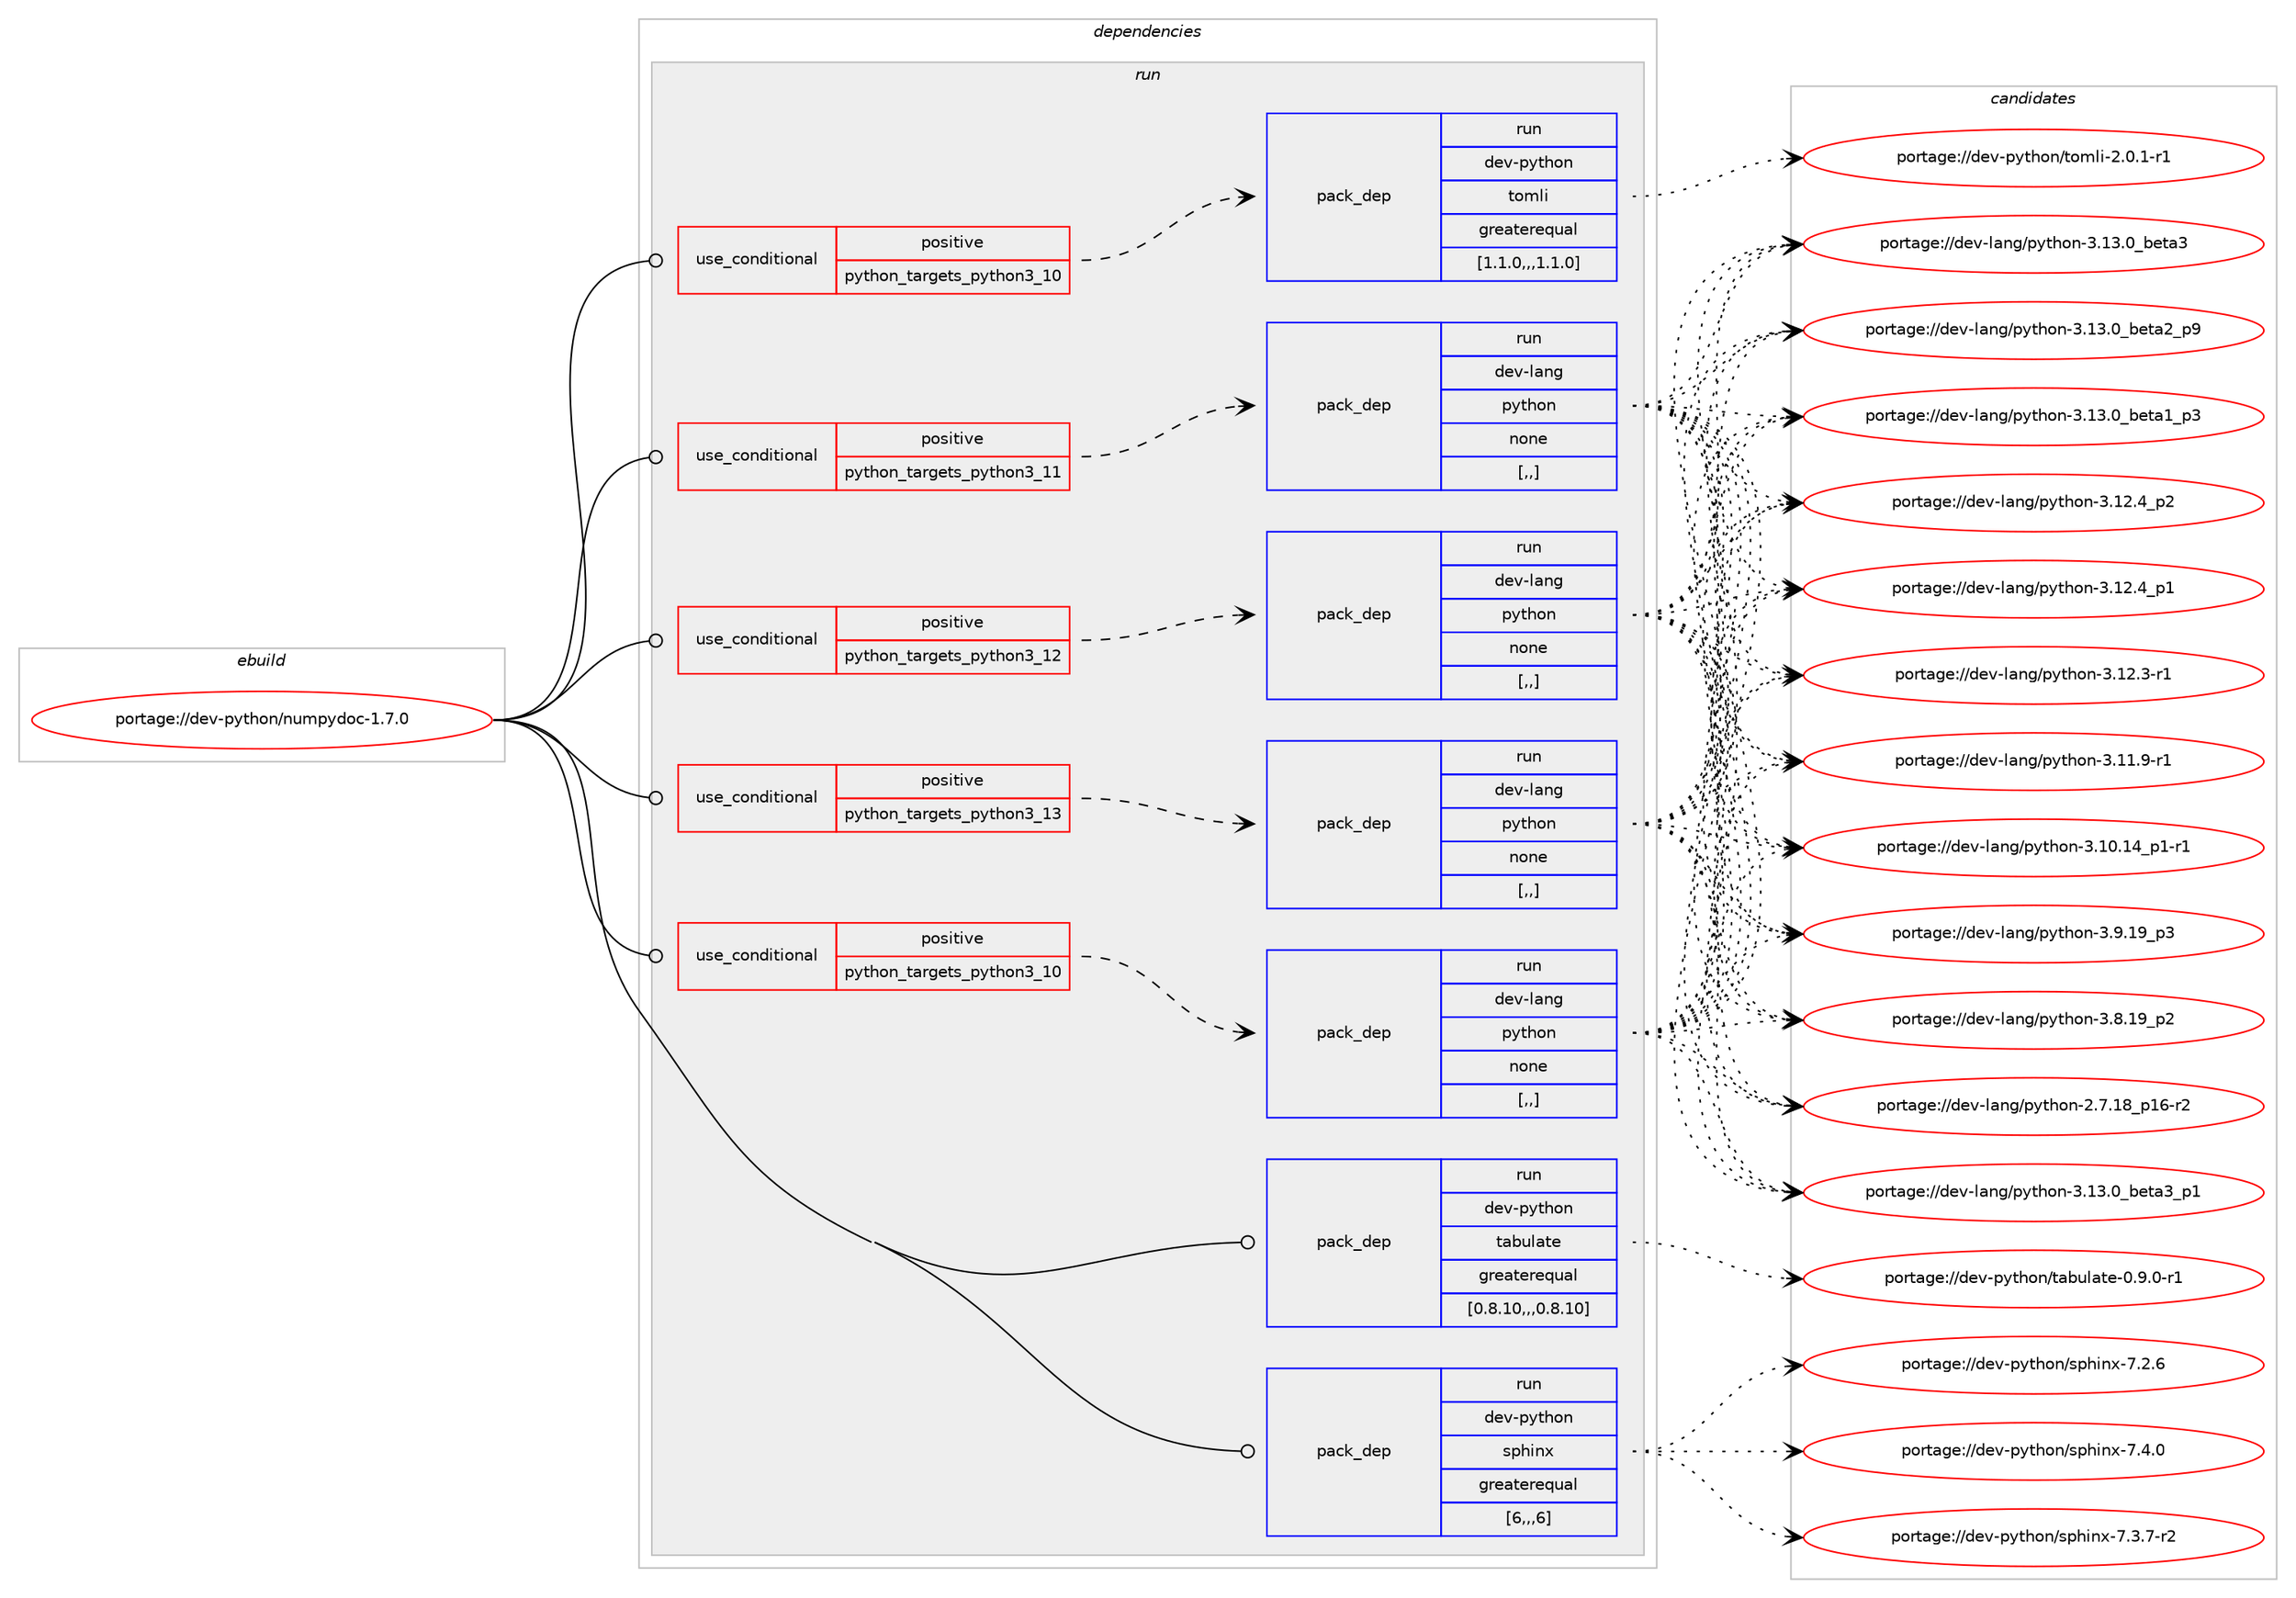 digraph prolog {

# *************
# Graph options
# *************

newrank=true;
concentrate=true;
compound=true;
graph [rankdir=LR,fontname=Helvetica,fontsize=10,ranksep=1.5];#, ranksep=2.5, nodesep=0.2];
edge  [arrowhead=vee];
node  [fontname=Helvetica,fontsize=10];

# **********
# The ebuild
# **********

subgraph cluster_leftcol {
color=gray;
rank=same;
label=<<i>ebuild</i>>;
id [label="portage://dev-python/numpydoc-1.7.0", color=red, width=4, href="../dev-python/numpydoc-1.7.0.svg"];
}

# ****************
# The dependencies
# ****************

subgraph cluster_midcol {
color=gray;
label=<<i>dependencies</i>>;
subgraph cluster_compile {
fillcolor="#eeeeee";
style=filled;
label=<<i>compile</i>>;
}
subgraph cluster_compileandrun {
fillcolor="#eeeeee";
style=filled;
label=<<i>compile and run</i>>;
}
subgraph cluster_run {
fillcolor="#eeeeee";
style=filled;
label=<<i>run</i>>;
subgraph cond35021 {
dependency151689 [label=<<TABLE BORDER="0" CELLBORDER="1" CELLSPACING="0" CELLPADDING="4"><TR><TD ROWSPAN="3" CELLPADDING="10">use_conditional</TD></TR><TR><TD>positive</TD></TR><TR><TD>python_targets_python3_10</TD></TR></TABLE>>, shape=none, color=red];
subgraph pack115433 {
dependency151690 [label=<<TABLE BORDER="0" CELLBORDER="1" CELLSPACING="0" CELLPADDING="4" WIDTH="220"><TR><TD ROWSPAN="6" CELLPADDING="30">pack_dep</TD></TR><TR><TD WIDTH="110">run</TD></TR><TR><TD>dev-lang</TD></TR><TR><TD>python</TD></TR><TR><TD>none</TD></TR><TR><TD>[,,]</TD></TR></TABLE>>, shape=none, color=blue];
}
dependency151689:e -> dependency151690:w [weight=20,style="dashed",arrowhead="vee"];
}
id:e -> dependency151689:w [weight=20,style="solid",arrowhead="odot"];
subgraph cond35022 {
dependency151691 [label=<<TABLE BORDER="0" CELLBORDER="1" CELLSPACING="0" CELLPADDING="4"><TR><TD ROWSPAN="3" CELLPADDING="10">use_conditional</TD></TR><TR><TD>positive</TD></TR><TR><TD>python_targets_python3_10</TD></TR></TABLE>>, shape=none, color=red];
subgraph pack115434 {
dependency151692 [label=<<TABLE BORDER="0" CELLBORDER="1" CELLSPACING="0" CELLPADDING="4" WIDTH="220"><TR><TD ROWSPAN="6" CELLPADDING="30">pack_dep</TD></TR><TR><TD WIDTH="110">run</TD></TR><TR><TD>dev-python</TD></TR><TR><TD>tomli</TD></TR><TR><TD>greaterequal</TD></TR><TR><TD>[1.1.0,,,1.1.0]</TD></TR></TABLE>>, shape=none, color=blue];
}
dependency151691:e -> dependency151692:w [weight=20,style="dashed",arrowhead="vee"];
}
id:e -> dependency151691:w [weight=20,style="solid",arrowhead="odot"];
subgraph cond35023 {
dependency151693 [label=<<TABLE BORDER="0" CELLBORDER="1" CELLSPACING="0" CELLPADDING="4"><TR><TD ROWSPAN="3" CELLPADDING="10">use_conditional</TD></TR><TR><TD>positive</TD></TR><TR><TD>python_targets_python3_11</TD></TR></TABLE>>, shape=none, color=red];
subgraph pack115435 {
dependency151694 [label=<<TABLE BORDER="0" CELLBORDER="1" CELLSPACING="0" CELLPADDING="4" WIDTH="220"><TR><TD ROWSPAN="6" CELLPADDING="30">pack_dep</TD></TR><TR><TD WIDTH="110">run</TD></TR><TR><TD>dev-lang</TD></TR><TR><TD>python</TD></TR><TR><TD>none</TD></TR><TR><TD>[,,]</TD></TR></TABLE>>, shape=none, color=blue];
}
dependency151693:e -> dependency151694:w [weight=20,style="dashed",arrowhead="vee"];
}
id:e -> dependency151693:w [weight=20,style="solid",arrowhead="odot"];
subgraph cond35024 {
dependency151695 [label=<<TABLE BORDER="0" CELLBORDER="1" CELLSPACING="0" CELLPADDING="4"><TR><TD ROWSPAN="3" CELLPADDING="10">use_conditional</TD></TR><TR><TD>positive</TD></TR><TR><TD>python_targets_python3_12</TD></TR></TABLE>>, shape=none, color=red];
subgraph pack115436 {
dependency151696 [label=<<TABLE BORDER="0" CELLBORDER="1" CELLSPACING="0" CELLPADDING="4" WIDTH="220"><TR><TD ROWSPAN="6" CELLPADDING="30">pack_dep</TD></TR><TR><TD WIDTH="110">run</TD></TR><TR><TD>dev-lang</TD></TR><TR><TD>python</TD></TR><TR><TD>none</TD></TR><TR><TD>[,,]</TD></TR></TABLE>>, shape=none, color=blue];
}
dependency151695:e -> dependency151696:w [weight=20,style="dashed",arrowhead="vee"];
}
id:e -> dependency151695:w [weight=20,style="solid",arrowhead="odot"];
subgraph cond35025 {
dependency151697 [label=<<TABLE BORDER="0" CELLBORDER="1" CELLSPACING="0" CELLPADDING="4"><TR><TD ROWSPAN="3" CELLPADDING="10">use_conditional</TD></TR><TR><TD>positive</TD></TR><TR><TD>python_targets_python3_13</TD></TR></TABLE>>, shape=none, color=red];
subgraph pack115437 {
dependency151698 [label=<<TABLE BORDER="0" CELLBORDER="1" CELLSPACING="0" CELLPADDING="4" WIDTH="220"><TR><TD ROWSPAN="6" CELLPADDING="30">pack_dep</TD></TR><TR><TD WIDTH="110">run</TD></TR><TR><TD>dev-lang</TD></TR><TR><TD>python</TD></TR><TR><TD>none</TD></TR><TR><TD>[,,]</TD></TR></TABLE>>, shape=none, color=blue];
}
dependency151697:e -> dependency151698:w [weight=20,style="dashed",arrowhead="vee"];
}
id:e -> dependency151697:w [weight=20,style="solid",arrowhead="odot"];
subgraph pack115438 {
dependency151699 [label=<<TABLE BORDER="0" CELLBORDER="1" CELLSPACING="0" CELLPADDING="4" WIDTH="220"><TR><TD ROWSPAN="6" CELLPADDING="30">pack_dep</TD></TR><TR><TD WIDTH="110">run</TD></TR><TR><TD>dev-python</TD></TR><TR><TD>sphinx</TD></TR><TR><TD>greaterequal</TD></TR><TR><TD>[6,,,6]</TD></TR></TABLE>>, shape=none, color=blue];
}
id:e -> dependency151699:w [weight=20,style="solid",arrowhead="odot"];
subgraph pack115439 {
dependency151700 [label=<<TABLE BORDER="0" CELLBORDER="1" CELLSPACING="0" CELLPADDING="4" WIDTH="220"><TR><TD ROWSPAN="6" CELLPADDING="30">pack_dep</TD></TR><TR><TD WIDTH="110">run</TD></TR><TR><TD>dev-python</TD></TR><TR><TD>tabulate</TD></TR><TR><TD>greaterequal</TD></TR><TR><TD>[0.8.10,,,0.8.10]</TD></TR></TABLE>>, shape=none, color=blue];
}
id:e -> dependency151700:w [weight=20,style="solid",arrowhead="odot"];
}
}

# **************
# The candidates
# **************

subgraph cluster_choices {
rank=same;
color=gray;
label=<<i>candidates</i>>;

subgraph choice115433 {
color=black;
nodesep=1;
choice10010111845108971101034711212111610411111045514649514648959810111697519511249 [label="portage://dev-lang/python-3.13.0_beta3_p1", color=red, width=4,href="../dev-lang/python-3.13.0_beta3_p1.svg"];
choice1001011184510897110103471121211161041111104551464951464895981011169751 [label="portage://dev-lang/python-3.13.0_beta3", color=red, width=4,href="../dev-lang/python-3.13.0_beta3.svg"];
choice10010111845108971101034711212111610411111045514649514648959810111697509511257 [label="portage://dev-lang/python-3.13.0_beta2_p9", color=red, width=4,href="../dev-lang/python-3.13.0_beta2_p9.svg"];
choice10010111845108971101034711212111610411111045514649514648959810111697499511251 [label="portage://dev-lang/python-3.13.0_beta1_p3", color=red, width=4,href="../dev-lang/python-3.13.0_beta1_p3.svg"];
choice100101118451089711010347112121116104111110455146495046529511250 [label="portage://dev-lang/python-3.12.4_p2", color=red, width=4,href="../dev-lang/python-3.12.4_p2.svg"];
choice100101118451089711010347112121116104111110455146495046529511249 [label="portage://dev-lang/python-3.12.4_p1", color=red, width=4,href="../dev-lang/python-3.12.4_p1.svg"];
choice100101118451089711010347112121116104111110455146495046514511449 [label="portage://dev-lang/python-3.12.3-r1", color=red, width=4,href="../dev-lang/python-3.12.3-r1.svg"];
choice100101118451089711010347112121116104111110455146494946574511449 [label="portage://dev-lang/python-3.11.9-r1", color=red, width=4,href="../dev-lang/python-3.11.9-r1.svg"];
choice100101118451089711010347112121116104111110455146494846495295112494511449 [label="portage://dev-lang/python-3.10.14_p1-r1", color=red, width=4,href="../dev-lang/python-3.10.14_p1-r1.svg"];
choice100101118451089711010347112121116104111110455146574649579511251 [label="portage://dev-lang/python-3.9.19_p3", color=red, width=4,href="../dev-lang/python-3.9.19_p3.svg"];
choice100101118451089711010347112121116104111110455146564649579511250 [label="portage://dev-lang/python-3.8.19_p2", color=red, width=4,href="../dev-lang/python-3.8.19_p2.svg"];
choice100101118451089711010347112121116104111110455046554649569511249544511450 [label="portage://dev-lang/python-2.7.18_p16-r2", color=red, width=4,href="../dev-lang/python-2.7.18_p16-r2.svg"];
dependency151690:e -> choice10010111845108971101034711212111610411111045514649514648959810111697519511249:w [style=dotted,weight="100"];
dependency151690:e -> choice1001011184510897110103471121211161041111104551464951464895981011169751:w [style=dotted,weight="100"];
dependency151690:e -> choice10010111845108971101034711212111610411111045514649514648959810111697509511257:w [style=dotted,weight="100"];
dependency151690:e -> choice10010111845108971101034711212111610411111045514649514648959810111697499511251:w [style=dotted,weight="100"];
dependency151690:e -> choice100101118451089711010347112121116104111110455146495046529511250:w [style=dotted,weight="100"];
dependency151690:e -> choice100101118451089711010347112121116104111110455146495046529511249:w [style=dotted,weight="100"];
dependency151690:e -> choice100101118451089711010347112121116104111110455146495046514511449:w [style=dotted,weight="100"];
dependency151690:e -> choice100101118451089711010347112121116104111110455146494946574511449:w [style=dotted,weight="100"];
dependency151690:e -> choice100101118451089711010347112121116104111110455146494846495295112494511449:w [style=dotted,weight="100"];
dependency151690:e -> choice100101118451089711010347112121116104111110455146574649579511251:w [style=dotted,weight="100"];
dependency151690:e -> choice100101118451089711010347112121116104111110455146564649579511250:w [style=dotted,weight="100"];
dependency151690:e -> choice100101118451089711010347112121116104111110455046554649569511249544511450:w [style=dotted,weight="100"];
}
subgraph choice115434 {
color=black;
nodesep=1;
choice10010111845112121116104111110471161111091081054550464846494511449 [label="portage://dev-python/tomli-2.0.1-r1", color=red, width=4,href="../dev-python/tomli-2.0.1-r1.svg"];
dependency151692:e -> choice10010111845112121116104111110471161111091081054550464846494511449:w [style=dotted,weight="100"];
}
subgraph choice115435 {
color=black;
nodesep=1;
choice10010111845108971101034711212111610411111045514649514648959810111697519511249 [label="portage://dev-lang/python-3.13.0_beta3_p1", color=red, width=4,href="../dev-lang/python-3.13.0_beta3_p1.svg"];
choice1001011184510897110103471121211161041111104551464951464895981011169751 [label="portage://dev-lang/python-3.13.0_beta3", color=red, width=4,href="../dev-lang/python-3.13.0_beta3.svg"];
choice10010111845108971101034711212111610411111045514649514648959810111697509511257 [label="portage://dev-lang/python-3.13.0_beta2_p9", color=red, width=4,href="../dev-lang/python-3.13.0_beta2_p9.svg"];
choice10010111845108971101034711212111610411111045514649514648959810111697499511251 [label="portage://dev-lang/python-3.13.0_beta1_p3", color=red, width=4,href="../dev-lang/python-3.13.0_beta1_p3.svg"];
choice100101118451089711010347112121116104111110455146495046529511250 [label="portage://dev-lang/python-3.12.4_p2", color=red, width=4,href="../dev-lang/python-3.12.4_p2.svg"];
choice100101118451089711010347112121116104111110455146495046529511249 [label="portage://dev-lang/python-3.12.4_p1", color=red, width=4,href="../dev-lang/python-3.12.4_p1.svg"];
choice100101118451089711010347112121116104111110455146495046514511449 [label="portage://dev-lang/python-3.12.3-r1", color=red, width=4,href="../dev-lang/python-3.12.3-r1.svg"];
choice100101118451089711010347112121116104111110455146494946574511449 [label="portage://dev-lang/python-3.11.9-r1", color=red, width=4,href="../dev-lang/python-3.11.9-r1.svg"];
choice100101118451089711010347112121116104111110455146494846495295112494511449 [label="portage://dev-lang/python-3.10.14_p1-r1", color=red, width=4,href="../dev-lang/python-3.10.14_p1-r1.svg"];
choice100101118451089711010347112121116104111110455146574649579511251 [label="portage://dev-lang/python-3.9.19_p3", color=red, width=4,href="../dev-lang/python-3.9.19_p3.svg"];
choice100101118451089711010347112121116104111110455146564649579511250 [label="portage://dev-lang/python-3.8.19_p2", color=red, width=4,href="../dev-lang/python-3.8.19_p2.svg"];
choice100101118451089711010347112121116104111110455046554649569511249544511450 [label="portage://dev-lang/python-2.7.18_p16-r2", color=red, width=4,href="../dev-lang/python-2.7.18_p16-r2.svg"];
dependency151694:e -> choice10010111845108971101034711212111610411111045514649514648959810111697519511249:w [style=dotted,weight="100"];
dependency151694:e -> choice1001011184510897110103471121211161041111104551464951464895981011169751:w [style=dotted,weight="100"];
dependency151694:e -> choice10010111845108971101034711212111610411111045514649514648959810111697509511257:w [style=dotted,weight="100"];
dependency151694:e -> choice10010111845108971101034711212111610411111045514649514648959810111697499511251:w [style=dotted,weight="100"];
dependency151694:e -> choice100101118451089711010347112121116104111110455146495046529511250:w [style=dotted,weight="100"];
dependency151694:e -> choice100101118451089711010347112121116104111110455146495046529511249:w [style=dotted,weight="100"];
dependency151694:e -> choice100101118451089711010347112121116104111110455146495046514511449:w [style=dotted,weight="100"];
dependency151694:e -> choice100101118451089711010347112121116104111110455146494946574511449:w [style=dotted,weight="100"];
dependency151694:e -> choice100101118451089711010347112121116104111110455146494846495295112494511449:w [style=dotted,weight="100"];
dependency151694:e -> choice100101118451089711010347112121116104111110455146574649579511251:w [style=dotted,weight="100"];
dependency151694:e -> choice100101118451089711010347112121116104111110455146564649579511250:w [style=dotted,weight="100"];
dependency151694:e -> choice100101118451089711010347112121116104111110455046554649569511249544511450:w [style=dotted,weight="100"];
}
subgraph choice115436 {
color=black;
nodesep=1;
choice10010111845108971101034711212111610411111045514649514648959810111697519511249 [label="portage://dev-lang/python-3.13.0_beta3_p1", color=red, width=4,href="../dev-lang/python-3.13.0_beta3_p1.svg"];
choice1001011184510897110103471121211161041111104551464951464895981011169751 [label="portage://dev-lang/python-3.13.0_beta3", color=red, width=4,href="../dev-lang/python-3.13.0_beta3.svg"];
choice10010111845108971101034711212111610411111045514649514648959810111697509511257 [label="portage://dev-lang/python-3.13.0_beta2_p9", color=red, width=4,href="../dev-lang/python-3.13.0_beta2_p9.svg"];
choice10010111845108971101034711212111610411111045514649514648959810111697499511251 [label="portage://dev-lang/python-3.13.0_beta1_p3", color=red, width=4,href="../dev-lang/python-3.13.0_beta1_p3.svg"];
choice100101118451089711010347112121116104111110455146495046529511250 [label="portage://dev-lang/python-3.12.4_p2", color=red, width=4,href="../dev-lang/python-3.12.4_p2.svg"];
choice100101118451089711010347112121116104111110455146495046529511249 [label="portage://dev-lang/python-3.12.4_p1", color=red, width=4,href="../dev-lang/python-3.12.4_p1.svg"];
choice100101118451089711010347112121116104111110455146495046514511449 [label="portage://dev-lang/python-3.12.3-r1", color=red, width=4,href="../dev-lang/python-3.12.3-r1.svg"];
choice100101118451089711010347112121116104111110455146494946574511449 [label="portage://dev-lang/python-3.11.9-r1", color=red, width=4,href="../dev-lang/python-3.11.9-r1.svg"];
choice100101118451089711010347112121116104111110455146494846495295112494511449 [label="portage://dev-lang/python-3.10.14_p1-r1", color=red, width=4,href="../dev-lang/python-3.10.14_p1-r1.svg"];
choice100101118451089711010347112121116104111110455146574649579511251 [label="portage://dev-lang/python-3.9.19_p3", color=red, width=4,href="../dev-lang/python-3.9.19_p3.svg"];
choice100101118451089711010347112121116104111110455146564649579511250 [label="portage://dev-lang/python-3.8.19_p2", color=red, width=4,href="../dev-lang/python-3.8.19_p2.svg"];
choice100101118451089711010347112121116104111110455046554649569511249544511450 [label="portage://dev-lang/python-2.7.18_p16-r2", color=red, width=4,href="../dev-lang/python-2.7.18_p16-r2.svg"];
dependency151696:e -> choice10010111845108971101034711212111610411111045514649514648959810111697519511249:w [style=dotted,weight="100"];
dependency151696:e -> choice1001011184510897110103471121211161041111104551464951464895981011169751:w [style=dotted,weight="100"];
dependency151696:e -> choice10010111845108971101034711212111610411111045514649514648959810111697509511257:w [style=dotted,weight="100"];
dependency151696:e -> choice10010111845108971101034711212111610411111045514649514648959810111697499511251:w [style=dotted,weight="100"];
dependency151696:e -> choice100101118451089711010347112121116104111110455146495046529511250:w [style=dotted,weight="100"];
dependency151696:e -> choice100101118451089711010347112121116104111110455146495046529511249:w [style=dotted,weight="100"];
dependency151696:e -> choice100101118451089711010347112121116104111110455146495046514511449:w [style=dotted,weight="100"];
dependency151696:e -> choice100101118451089711010347112121116104111110455146494946574511449:w [style=dotted,weight="100"];
dependency151696:e -> choice100101118451089711010347112121116104111110455146494846495295112494511449:w [style=dotted,weight="100"];
dependency151696:e -> choice100101118451089711010347112121116104111110455146574649579511251:w [style=dotted,weight="100"];
dependency151696:e -> choice100101118451089711010347112121116104111110455146564649579511250:w [style=dotted,weight="100"];
dependency151696:e -> choice100101118451089711010347112121116104111110455046554649569511249544511450:w [style=dotted,weight="100"];
}
subgraph choice115437 {
color=black;
nodesep=1;
choice10010111845108971101034711212111610411111045514649514648959810111697519511249 [label="portage://dev-lang/python-3.13.0_beta3_p1", color=red, width=4,href="../dev-lang/python-3.13.0_beta3_p1.svg"];
choice1001011184510897110103471121211161041111104551464951464895981011169751 [label="portage://dev-lang/python-3.13.0_beta3", color=red, width=4,href="../dev-lang/python-3.13.0_beta3.svg"];
choice10010111845108971101034711212111610411111045514649514648959810111697509511257 [label="portage://dev-lang/python-3.13.0_beta2_p9", color=red, width=4,href="../dev-lang/python-3.13.0_beta2_p9.svg"];
choice10010111845108971101034711212111610411111045514649514648959810111697499511251 [label="portage://dev-lang/python-3.13.0_beta1_p3", color=red, width=4,href="../dev-lang/python-3.13.0_beta1_p3.svg"];
choice100101118451089711010347112121116104111110455146495046529511250 [label="portage://dev-lang/python-3.12.4_p2", color=red, width=4,href="../dev-lang/python-3.12.4_p2.svg"];
choice100101118451089711010347112121116104111110455146495046529511249 [label="portage://dev-lang/python-3.12.4_p1", color=red, width=4,href="../dev-lang/python-3.12.4_p1.svg"];
choice100101118451089711010347112121116104111110455146495046514511449 [label="portage://dev-lang/python-3.12.3-r1", color=red, width=4,href="../dev-lang/python-3.12.3-r1.svg"];
choice100101118451089711010347112121116104111110455146494946574511449 [label="portage://dev-lang/python-3.11.9-r1", color=red, width=4,href="../dev-lang/python-3.11.9-r1.svg"];
choice100101118451089711010347112121116104111110455146494846495295112494511449 [label="portage://dev-lang/python-3.10.14_p1-r1", color=red, width=4,href="../dev-lang/python-3.10.14_p1-r1.svg"];
choice100101118451089711010347112121116104111110455146574649579511251 [label="portage://dev-lang/python-3.9.19_p3", color=red, width=4,href="../dev-lang/python-3.9.19_p3.svg"];
choice100101118451089711010347112121116104111110455146564649579511250 [label="portage://dev-lang/python-3.8.19_p2", color=red, width=4,href="../dev-lang/python-3.8.19_p2.svg"];
choice100101118451089711010347112121116104111110455046554649569511249544511450 [label="portage://dev-lang/python-2.7.18_p16-r2", color=red, width=4,href="../dev-lang/python-2.7.18_p16-r2.svg"];
dependency151698:e -> choice10010111845108971101034711212111610411111045514649514648959810111697519511249:w [style=dotted,weight="100"];
dependency151698:e -> choice1001011184510897110103471121211161041111104551464951464895981011169751:w [style=dotted,weight="100"];
dependency151698:e -> choice10010111845108971101034711212111610411111045514649514648959810111697509511257:w [style=dotted,weight="100"];
dependency151698:e -> choice10010111845108971101034711212111610411111045514649514648959810111697499511251:w [style=dotted,weight="100"];
dependency151698:e -> choice100101118451089711010347112121116104111110455146495046529511250:w [style=dotted,weight="100"];
dependency151698:e -> choice100101118451089711010347112121116104111110455146495046529511249:w [style=dotted,weight="100"];
dependency151698:e -> choice100101118451089711010347112121116104111110455146495046514511449:w [style=dotted,weight="100"];
dependency151698:e -> choice100101118451089711010347112121116104111110455146494946574511449:w [style=dotted,weight="100"];
dependency151698:e -> choice100101118451089711010347112121116104111110455146494846495295112494511449:w [style=dotted,weight="100"];
dependency151698:e -> choice100101118451089711010347112121116104111110455146574649579511251:w [style=dotted,weight="100"];
dependency151698:e -> choice100101118451089711010347112121116104111110455146564649579511250:w [style=dotted,weight="100"];
dependency151698:e -> choice100101118451089711010347112121116104111110455046554649569511249544511450:w [style=dotted,weight="100"];
}
subgraph choice115438 {
color=black;
nodesep=1;
choice1001011184511212111610411111047115112104105110120455546524648 [label="portage://dev-python/sphinx-7.4.0", color=red, width=4,href="../dev-python/sphinx-7.4.0.svg"];
choice10010111845112121116104111110471151121041051101204555465146554511450 [label="portage://dev-python/sphinx-7.3.7-r2", color=red, width=4,href="../dev-python/sphinx-7.3.7-r2.svg"];
choice1001011184511212111610411111047115112104105110120455546504654 [label="portage://dev-python/sphinx-7.2.6", color=red, width=4,href="../dev-python/sphinx-7.2.6.svg"];
dependency151699:e -> choice1001011184511212111610411111047115112104105110120455546524648:w [style=dotted,weight="100"];
dependency151699:e -> choice10010111845112121116104111110471151121041051101204555465146554511450:w [style=dotted,weight="100"];
dependency151699:e -> choice1001011184511212111610411111047115112104105110120455546504654:w [style=dotted,weight="100"];
}
subgraph choice115439 {
color=black;
nodesep=1;
choice10010111845112121116104111110471169798117108971161014548465746484511449 [label="portage://dev-python/tabulate-0.9.0-r1", color=red, width=4,href="../dev-python/tabulate-0.9.0-r1.svg"];
dependency151700:e -> choice10010111845112121116104111110471169798117108971161014548465746484511449:w [style=dotted,weight="100"];
}
}

}
